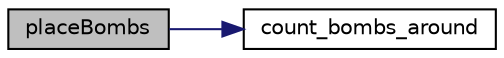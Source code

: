 digraph "placeBombs"
{
 // LATEX_PDF_SIZE
  edge [fontname="Helvetica",fontsize="10",labelfontname="Helvetica",labelfontsize="10"];
  node [fontname="Helvetica",fontsize="10",shape=record];
  rankdir="LR";
  Node1 [label="placeBombs",height=0.2,width=0.4,color="black", fillcolor="grey75", style="filled", fontcolor="black",tooltip="Places bombs randomly on the grid."];
  Node1 -> Node2 [color="midnightblue",fontsize="10",style="solid"];
  Node2 [label="count_bombs_around",height=0.2,width=0.4,color="black", fillcolor="white", style="filled",URL="$game_8c.html#a4899200444d4356d270ad9617d16f688",tooltip="Counts the number of bombs around a given cell."];
}
